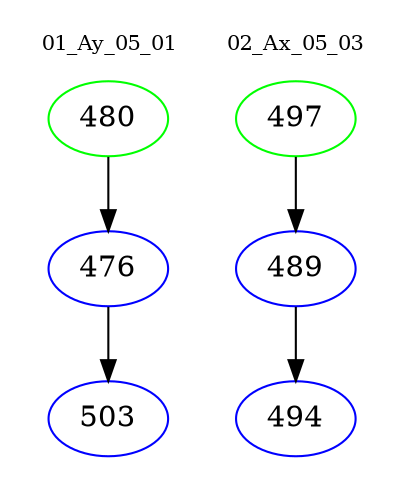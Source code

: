 digraph{
subgraph cluster_0 {
color = white
label = "01_Ay_05_01";
fontsize=10;
T0_480 [label="480", color="green"]
T0_480 -> T0_476 [color="black"]
T0_476 [label="476", color="blue"]
T0_476 -> T0_503 [color="black"]
T0_503 [label="503", color="blue"]
}
subgraph cluster_1 {
color = white
label = "02_Ax_05_03";
fontsize=10;
T1_497 [label="497", color="green"]
T1_497 -> T1_489 [color="black"]
T1_489 [label="489", color="blue"]
T1_489 -> T1_494 [color="black"]
T1_494 [label="494", color="blue"]
}
}
